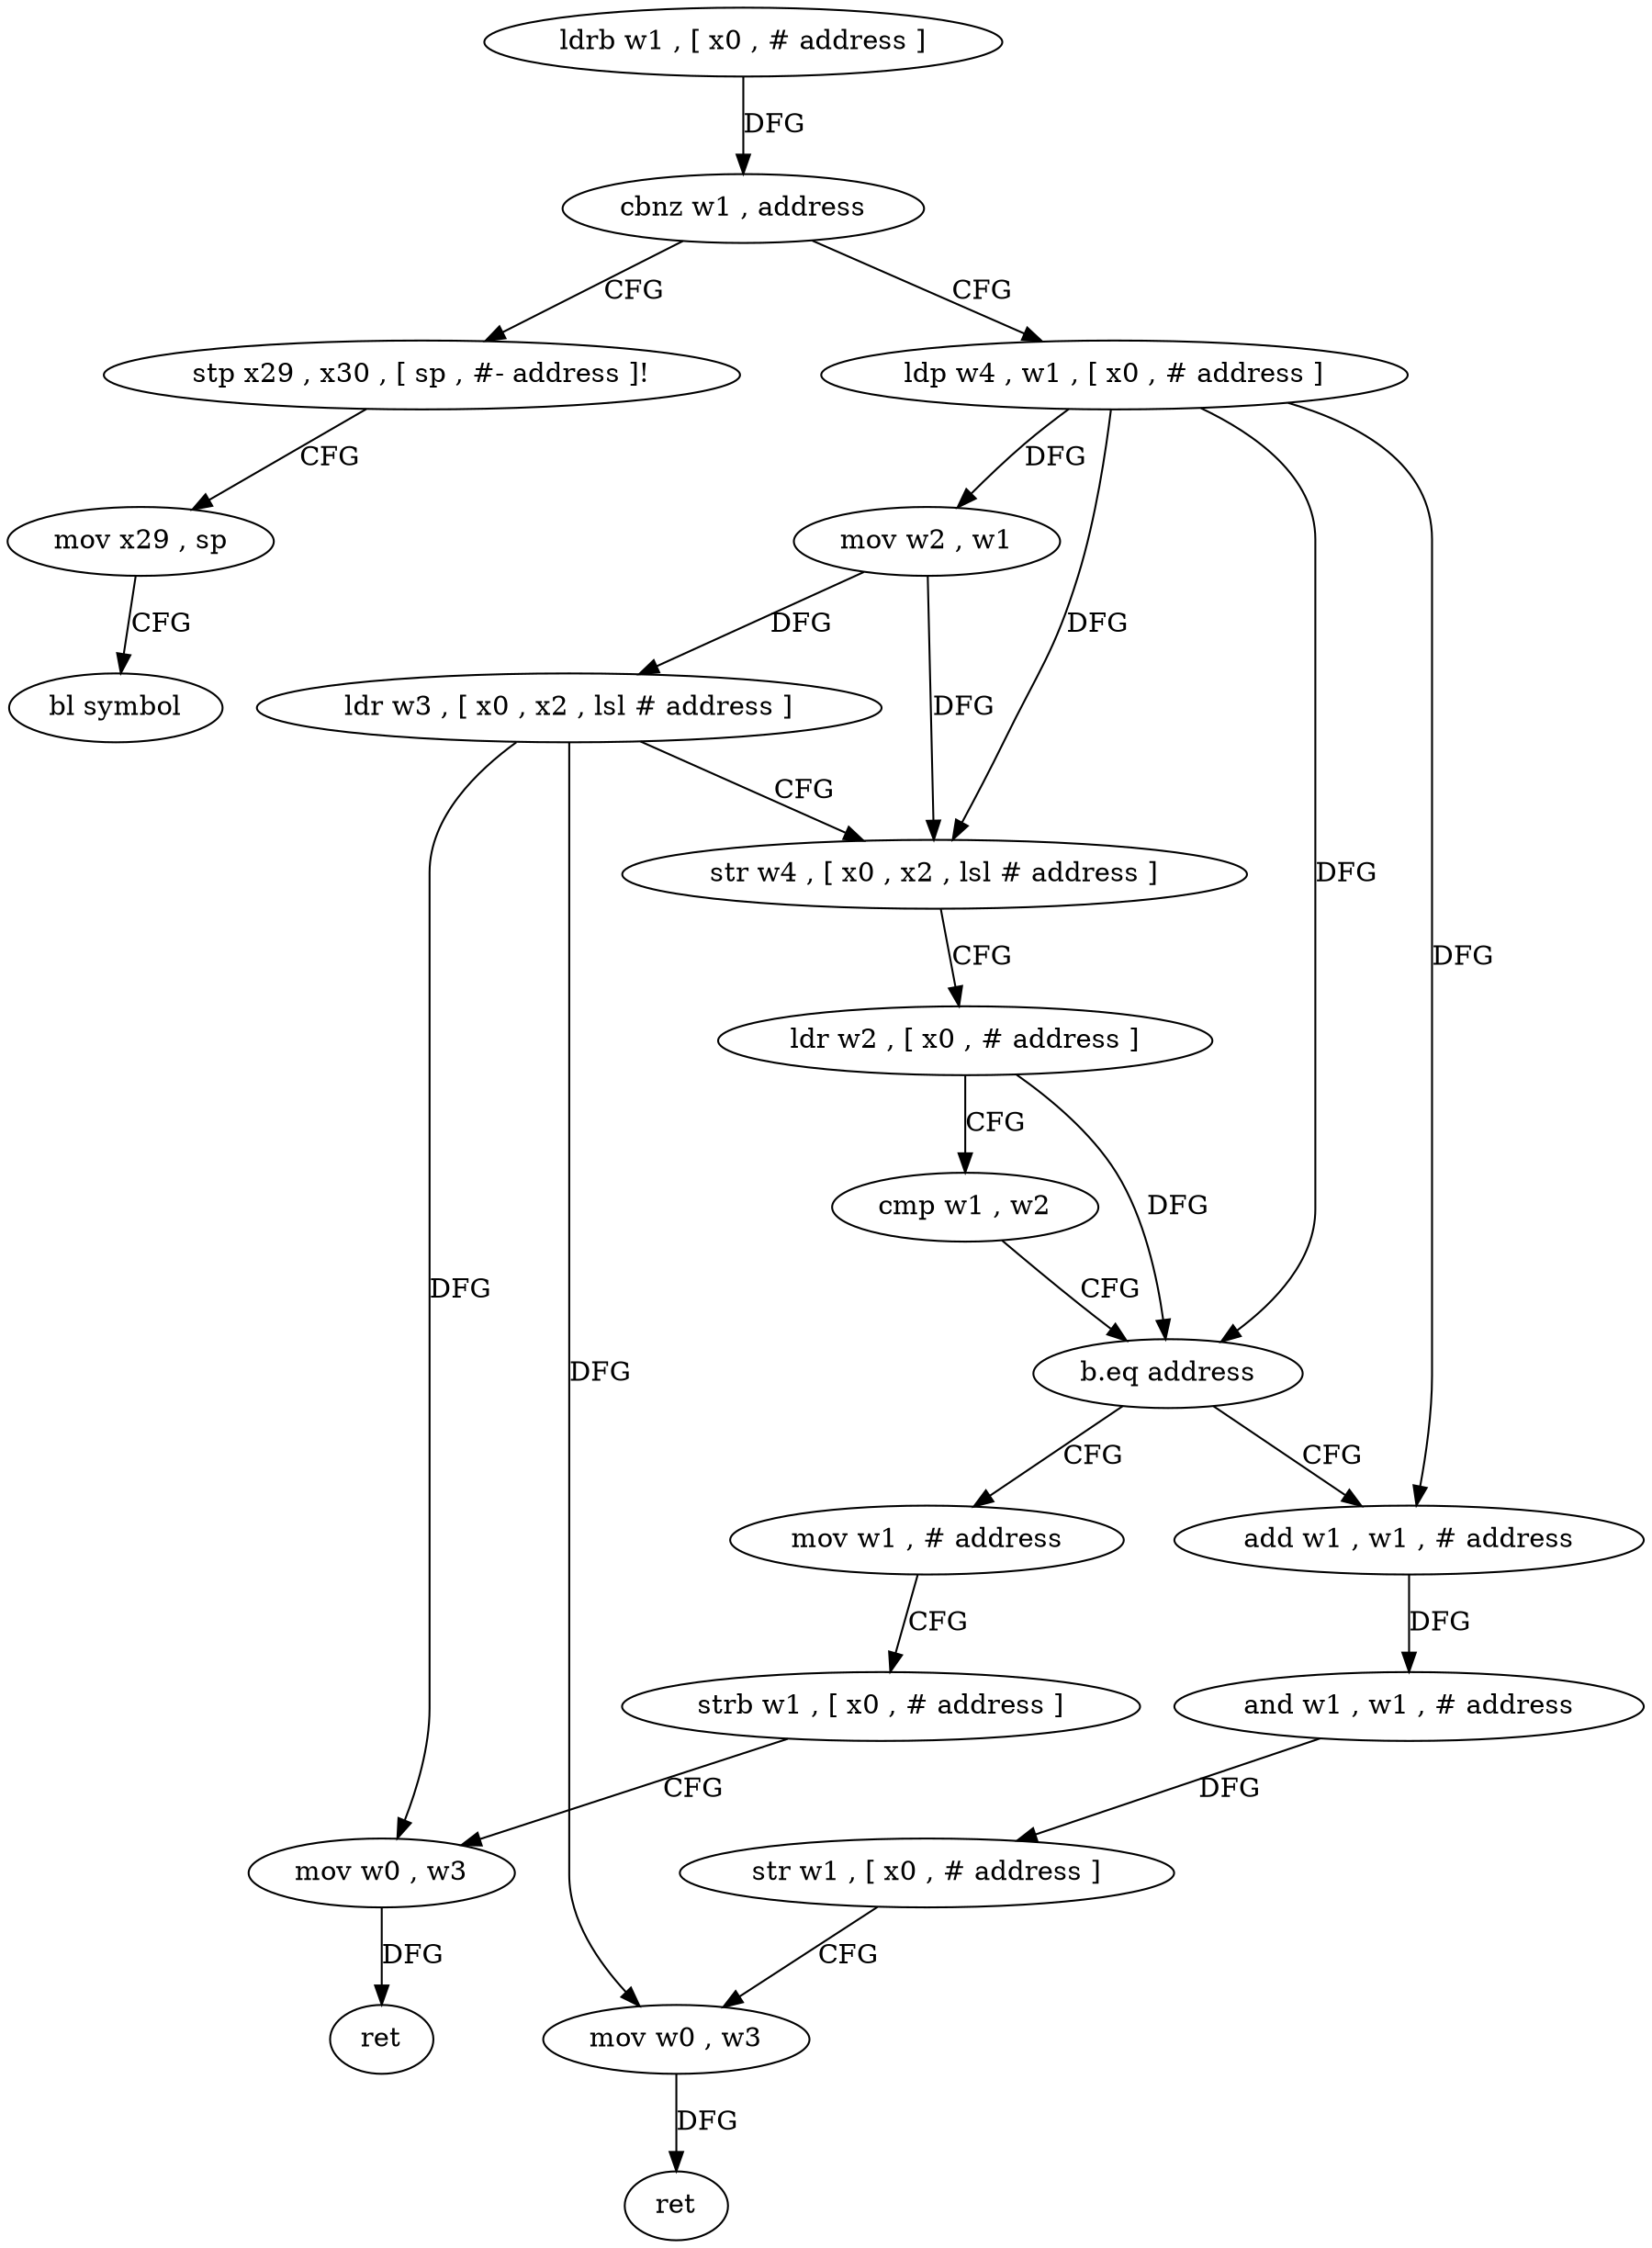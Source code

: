 digraph "func" {
"4288872" [label = "ldrb w1 , [ x0 , # address ]" ]
"4288876" [label = "cbnz w1 , address" ]
"4288944" [label = "stp x29 , x30 , [ sp , #- address ]!" ]
"4288880" [label = "ldp w4 , w1 , [ x0 , # address ]" ]
"4288948" [label = "mov x29 , sp" ]
"4288952" [label = "bl symbol" ]
"4288884" [label = "mov w2 , w1" ]
"4288888" [label = "ldr w3 , [ x0 , x2 , lsl # address ]" ]
"4288892" [label = "str w4 , [ x0 , x2 , lsl # address ]" ]
"4288896" [label = "ldr w2 , [ x0 , # address ]" ]
"4288900" [label = "cmp w1 , w2" ]
"4288904" [label = "b.eq address" ]
"4288928" [label = "mov w1 , # address" ]
"4288908" [label = "add w1 , w1 , # address" ]
"4288932" [label = "strb w1 , [ x0 , # address ]" ]
"4288936" [label = "mov w0 , w3" ]
"4288940" [label = "ret" ]
"4288912" [label = "and w1 , w1 , # address" ]
"4288916" [label = "str w1 , [ x0 , # address ]" ]
"4288920" [label = "mov w0 , w3" ]
"4288924" [label = "ret" ]
"4288872" -> "4288876" [ label = "DFG" ]
"4288876" -> "4288944" [ label = "CFG" ]
"4288876" -> "4288880" [ label = "CFG" ]
"4288944" -> "4288948" [ label = "CFG" ]
"4288880" -> "4288884" [ label = "DFG" ]
"4288880" -> "4288892" [ label = "DFG" ]
"4288880" -> "4288904" [ label = "DFG" ]
"4288880" -> "4288908" [ label = "DFG" ]
"4288948" -> "4288952" [ label = "CFG" ]
"4288884" -> "4288888" [ label = "DFG" ]
"4288884" -> "4288892" [ label = "DFG" ]
"4288888" -> "4288892" [ label = "CFG" ]
"4288888" -> "4288936" [ label = "DFG" ]
"4288888" -> "4288920" [ label = "DFG" ]
"4288892" -> "4288896" [ label = "CFG" ]
"4288896" -> "4288900" [ label = "CFG" ]
"4288896" -> "4288904" [ label = "DFG" ]
"4288900" -> "4288904" [ label = "CFG" ]
"4288904" -> "4288928" [ label = "CFG" ]
"4288904" -> "4288908" [ label = "CFG" ]
"4288928" -> "4288932" [ label = "CFG" ]
"4288908" -> "4288912" [ label = "DFG" ]
"4288932" -> "4288936" [ label = "CFG" ]
"4288936" -> "4288940" [ label = "DFG" ]
"4288912" -> "4288916" [ label = "DFG" ]
"4288916" -> "4288920" [ label = "CFG" ]
"4288920" -> "4288924" [ label = "DFG" ]
}
